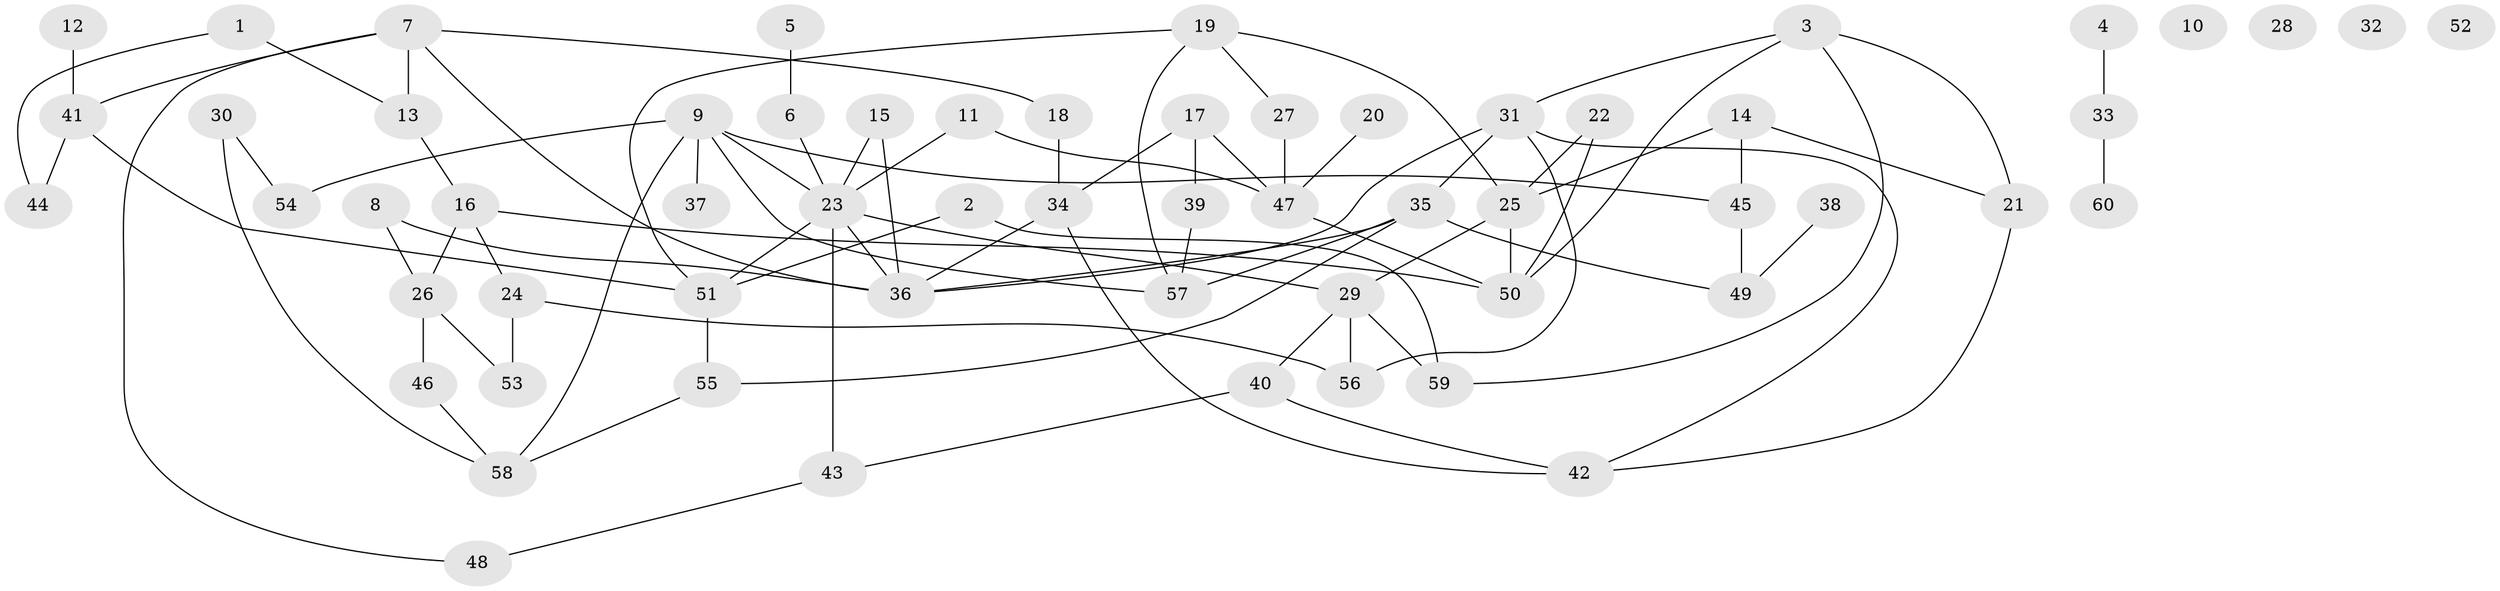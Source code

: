 // coarse degree distribution, {1: 0.2222222222222222, 2: 0.1111111111111111, 0: 0.1111111111111111, 4: 0.2222222222222222, 6: 0.1111111111111111, 5: 0.08333333333333333, 3: 0.1111111111111111, 7: 0.027777777777777776}
// Generated by graph-tools (version 1.1) at 2025/43/03/04/25 21:43:12]
// undirected, 60 vertices, 87 edges
graph export_dot {
graph [start="1"]
  node [color=gray90,style=filled];
  1;
  2;
  3;
  4;
  5;
  6;
  7;
  8;
  9;
  10;
  11;
  12;
  13;
  14;
  15;
  16;
  17;
  18;
  19;
  20;
  21;
  22;
  23;
  24;
  25;
  26;
  27;
  28;
  29;
  30;
  31;
  32;
  33;
  34;
  35;
  36;
  37;
  38;
  39;
  40;
  41;
  42;
  43;
  44;
  45;
  46;
  47;
  48;
  49;
  50;
  51;
  52;
  53;
  54;
  55;
  56;
  57;
  58;
  59;
  60;
  1 -- 13;
  1 -- 44;
  2 -- 51;
  2 -- 59;
  3 -- 21;
  3 -- 31;
  3 -- 50;
  3 -- 59;
  4 -- 33;
  5 -- 6;
  6 -- 23;
  7 -- 13;
  7 -- 18;
  7 -- 36;
  7 -- 41;
  7 -- 48;
  8 -- 26;
  8 -- 36;
  9 -- 23;
  9 -- 37;
  9 -- 45;
  9 -- 54;
  9 -- 57;
  9 -- 58;
  11 -- 23;
  11 -- 47;
  12 -- 41;
  13 -- 16;
  14 -- 21;
  14 -- 25;
  14 -- 45;
  15 -- 23;
  15 -- 36;
  16 -- 24;
  16 -- 26;
  16 -- 50;
  17 -- 34;
  17 -- 39;
  17 -- 47;
  18 -- 34;
  19 -- 25;
  19 -- 27;
  19 -- 51;
  19 -- 57;
  20 -- 47;
  21 -- 42;
  22 -- 25;
  22 -- 50;
  23 -- 29;
  23 -- 36;
  23 -- 43;
  23 -- 51;
  24 -- 53;
  24 -- 56;
  25 -- 29;
  25 -- 50;
  26 -- 46;
  26 -- 53;
  27 -- 47;
  29 -- 40;
  29 -- 56;
  29 -- 59;
  30 -- 54;
  30 -- 58;
  31 -- 35;
  31 -- 36;
  31 -- 42;
  31 -- 56;
  33 -- 60;
  34 -- 36;
  34 -- 42;
  35 -- 36;
  35 -- 49;
  35 -- 55;
  35 -- 57;
  38 -- 49;
  39 -- 57;
  40 -- 42;
  40 -- 43;
  41 -- 44;
  41 -- 51;
  43 -- 48;
  45 -- 49;
  46 -- 58;
  47 -- 50;
  51 -- 55;
  55 -- 58;
}
